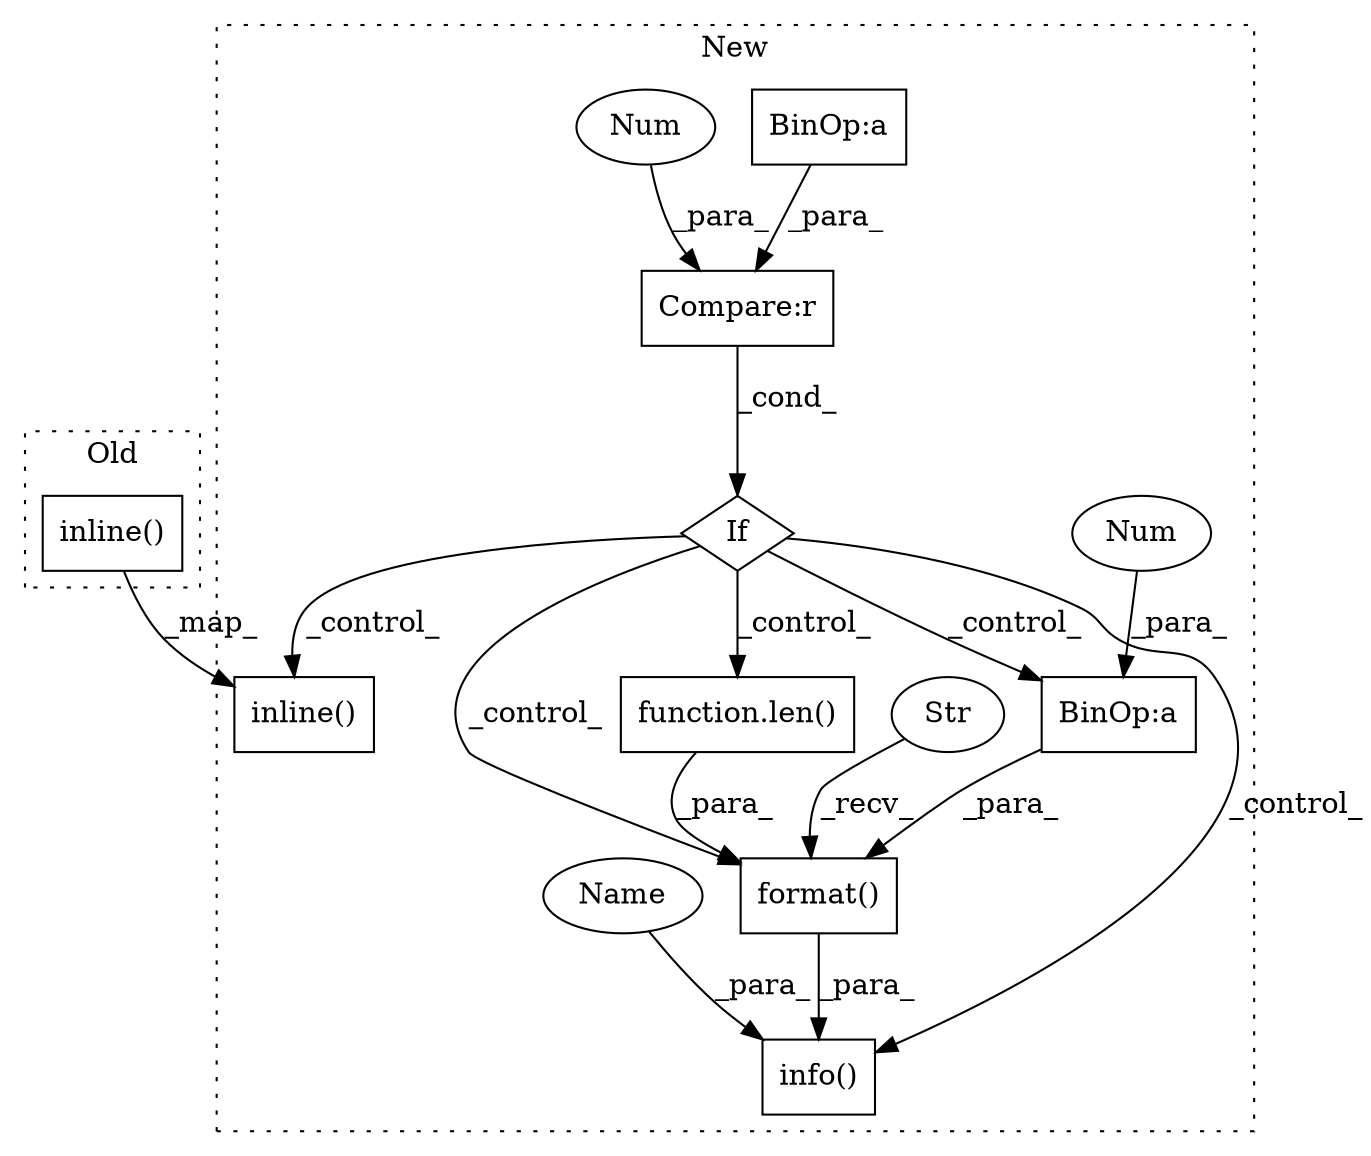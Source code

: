digraph G {
subgraph cluster0 {
1 [label="inline()" a="75" s="11723,11813" l="22,8" shape="box"];
label = "Old";
style="dotted";
}
subgraph cluster1 {
2 [label="inline()" a="75" s="11964,12054" l="22,8" shape="box"];
3 [label="If" a="96" s="11780" l="3" shape="diamond"];
4 [label="BinOp:a" a="82" s="11793" l="3" shape="box"];
5 [label="Compare:r" a="40" s="11783" l="32" shape="box"];
6 [label="Num" a="76" s="11814" l="1" shape="ellipse"];
7 [label="BinOp:a" a="82" s="11878" l="3" shape="box"];
8 [label="info()" a="75" s="11833,11921" l="20,8" shape="box"];
9 [label="format()" a="75" s="11853,11913" l="15,1" shape="box"];
10 [label="Str" a="66" s="11853" l="7" shape="ellipse"];
11 [label="Num" a="76" s="11881" l="1" shape="ellipse"];
12 [label="function.len()" a="75" s="11884,11912" l="4,1" shape="box"];
13 [label="Name" a="87" s="11916" l="5" shape="ellipse"];
label = "New";
style="dotted";
}
1 -> 2 [label="_map_"];
3 -> 9 [label="_control_"];
3 -> 2 [label="_control_"];
3 -> 7 [label="_control_"];
3 -> 8 [label="_control_"];
3 -> 12 [label="_control_"];
4 -> 5 [label="_para_"];
5 -> 3 [label="_cond_"];
6 -> 5 [label="_para_"];
7 -> 9 [label="_para_"];
9 -> 8 [label="_para_"];
10 -> 9 [label="_recv_"];
11 -> 7 [label="_para_"];
12 -> 9 [label="_para_"];
13 -> 8 [label="_para_"];
}